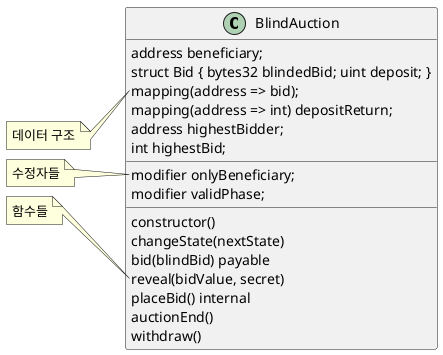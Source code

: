 @startuml
'https://plantuml.com/class-diagram

class BlindAuction {
    address beneficiary;
    struct Bid { bytes32 blindedBid; uint deposit; }
    mapping(address => bid);
    mapping(address => int) depositReturn;
    address highestBidder;
    int highestBid;
    __
    modifier onlyBeneficiary;
    modifier validPhase;
    __
    constructor()
    changeState(nextState)
    bid(blindBid) payable
    reveal(bidValue, secret)
    placeBid() internal
    auctionEnd()
    withdraw()
}

note left of BlindAuction::mapping
데이터 구조
end note
note left of BlindAuction::modifier
수정자들
end note
note left of BlindAuction::reveal
함수들
end note

@enduml